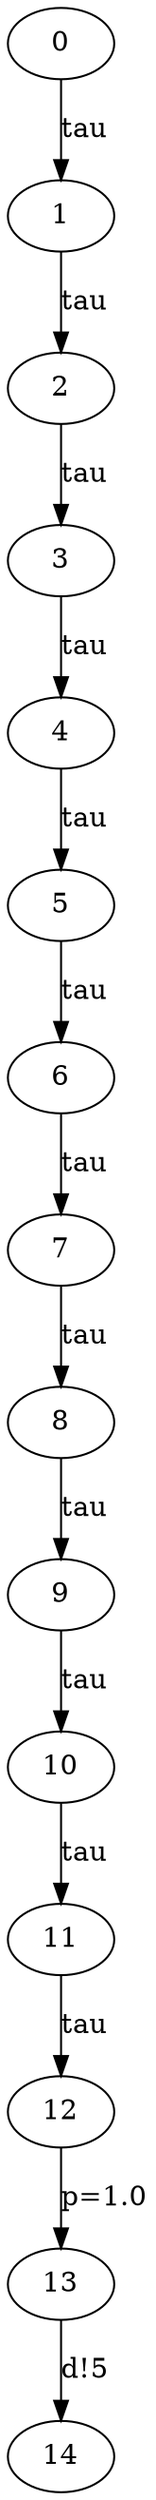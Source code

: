 // The qLTS Spec
digraph {
	0 -> 1 [label=tau]
	1 -> 2 [label=tau]
	2 -> 3 [label=tau]
	3 -> 4 [label=tau]
	4 -> 5 [label=tau]
	5 -> 6 [label=tau]
	6 -> 7 [label=tau]
	7 -> 8 [label=tau]
	8 -> 9 [label=tau]
	9 -> 10 [label=tau]
	10 -> 11 [label=tau]
	11 -> 12 [label=tau]
	12 -> 13 [label="p=1.0"]
	13 -> 14 [label="d!5"]
}
